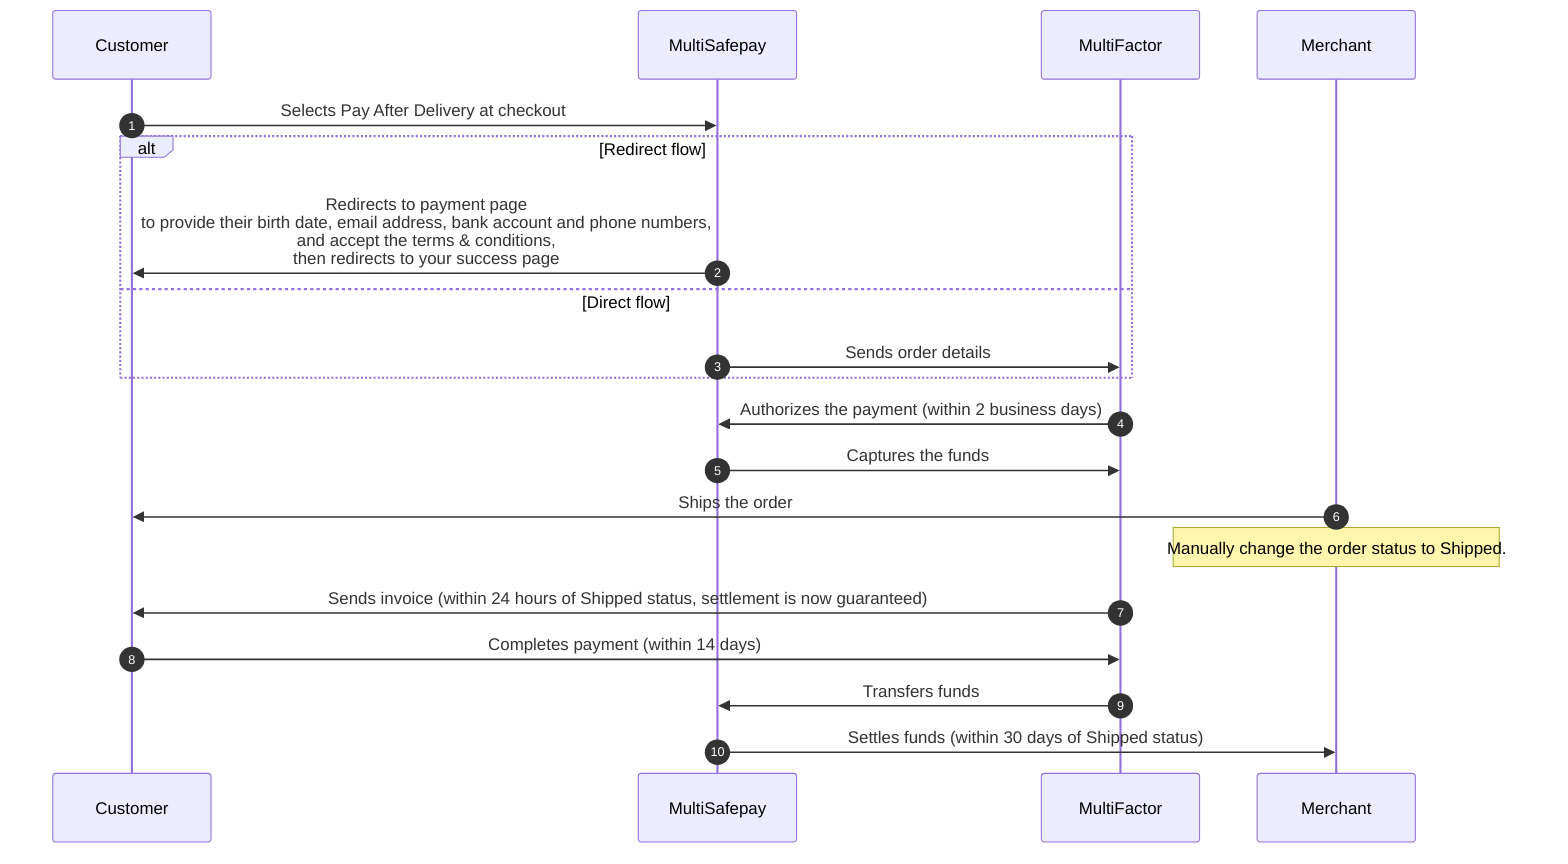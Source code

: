 sequenceDiagram
    autonumber
    participant C as Customer
    participant Mu as MultiSafepay
    participant MF as MultiFactor
    participant Me as Merchant

    C->>Mu: Selects Pay After Delivery at checkout
    alt Redirect flow
    Mu->>C: Redirects to payment page <br> to provide their birth date, email address, bank account and phone numbers, <br> and accept the terms & conditions, <br> then redirects to your success page
    else Direct flow
    Mu->>MF: Sends order details
    end
    MF->>Mu: Authorizes the payment (within 2 business days)
    Mu->>MF: Captures the funds
    Me->>C: Ships the order
    Note over Me: Manually change the order status to Shipped.
    MF->>C: Sends invoice (within 24 hours of Shipped status, settlement is now guaranteed)
    C->>MF: Completes payment (within 14 days)
    MF->>Mu: Transfers funds 
    Mu->>Me: Settles funds (within 30 days of Shipped status)